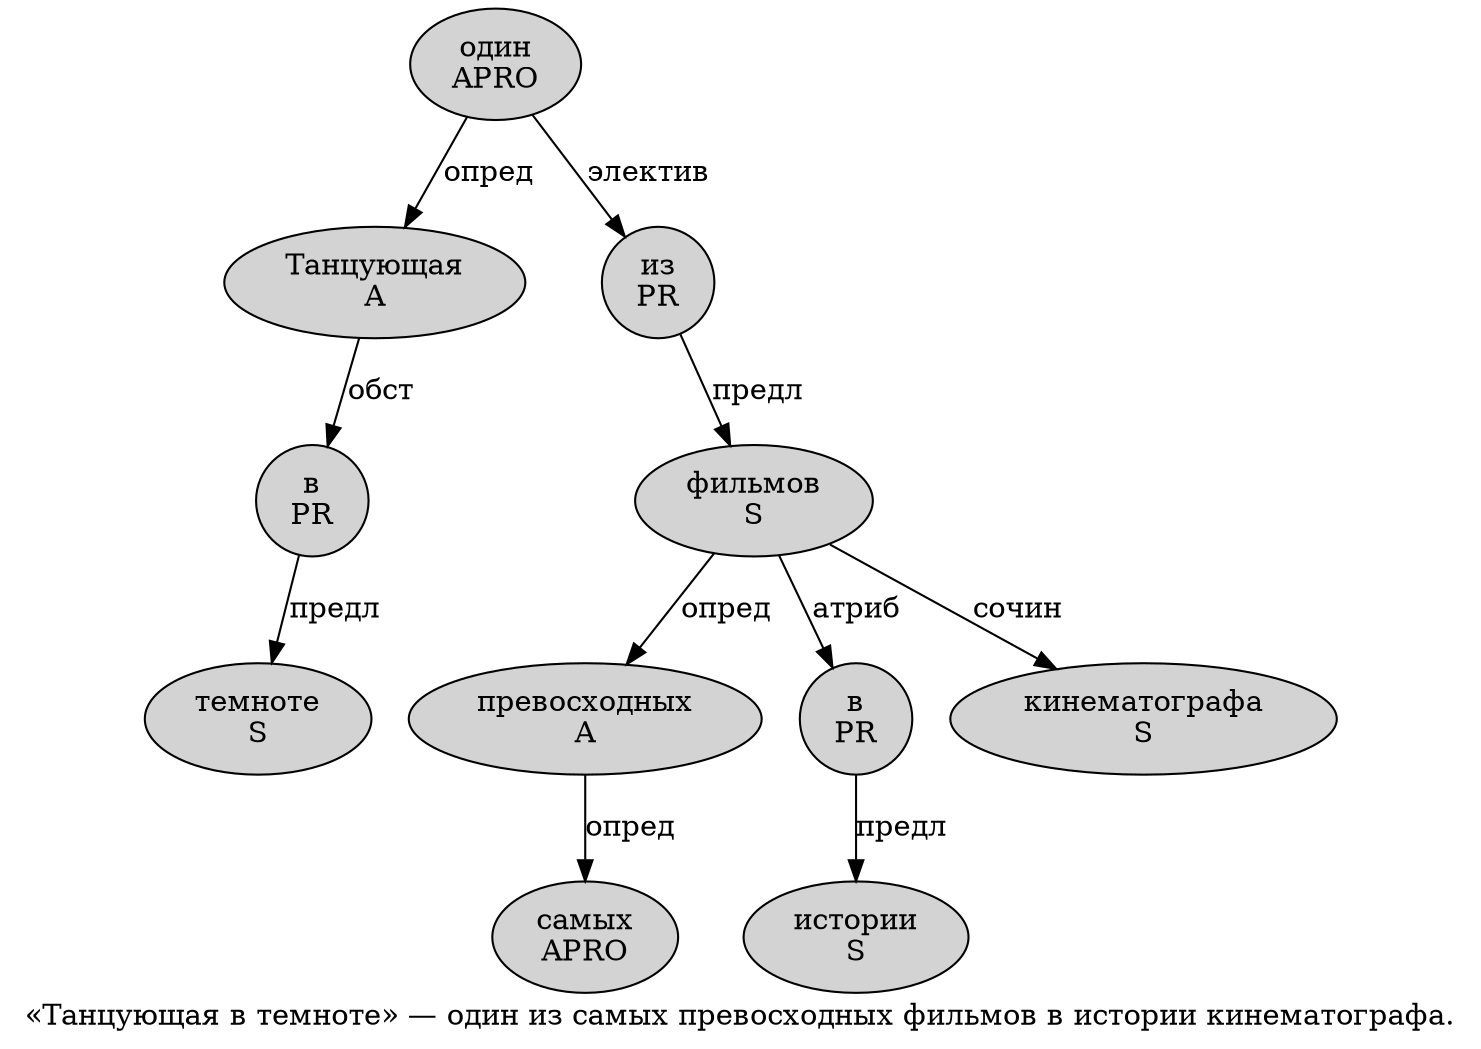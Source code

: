 digraph SENTENCE_46 {
	graph [label="«Танцующая в темноте» — один из самых превосходных фильмов в истории кинематографа."]
	node [style=filled]
		1 [label="Танцующая
A" color="" fillcolor=lightgray penwidth=1 shape=ellipse]
		2 [label="в
PR" color="" fillcolor=lightgray penwidth=1 shape=ellipse]
		3 [label="темноте
S" color="" fillcolor=lightgray penwidth=1 shape=ellipse]
		6 [label="один
APRO" color="" fillcolor=lightgray penwidth=1 shape=ellipse]
		7 [label="из
PR" color="" fillcolor=lightgray penwidth=1 shape=ellipse]
		8 [label="самых
APRO" color="" fillcolor=lightgray penwidth=1 shape=ellipse]
		9 [label="превосходных
A" color="" fillcolor=lightgray penwidth=1 shape=ellipse]
		10 [label="фильмов
S" color="" fillcolor=lightgray penwidth=1 shape=ellipse]
		11 [label="в
PR" color="" fillcolor=lightgray penwidth=1 shape=ellipse]
		12 [label="истории
S" color="" fillcolor=lightgray penwidth=1 shape=ellipse]
		13 [label="кинематографа
S" color="" fillcolor=lightgray penwidth=1 shape=ellipse]
			2 -> 3 [label="предл"]
			1 -> 2 [label="обст"]
			6 -> 1 [label="опред"]
			6 -> 7 [label="электив"]
			9 -> 8 [label="опред"]
			11 -> 12 [label="предл"]
			7 -> 10 [label="предл"]
			10 -> 9 [label="опред"]
			10 -> 11 [label="атриб"]
			10 -> 13 [label="сочин"]
}